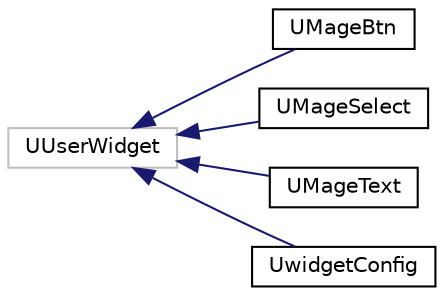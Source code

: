 digraph "Graphical Class Hierarchy"
{
 // LATEX_PDF_SIZE
  edge [fontname="Helvetica",fontsize="10",labelfontname="Helvetica",labelfontsize="10"];
  node [fontname="Helvetica",fontsize="10",shape=record];
  rankdir="LR";
  Node25 [label="UUserWidget",height=0.2,width=0.4,color="grey75", fillcolor="white", style="filled",tooltip=" "];
  Node25 -> Node0 [dir="back",color="midnightblue",fontsize="10",style="solid",fontname="Helvetica"];
  Node0 [label="UMageBtn",height=0.2,width=0.4,color="black", fillcolor="white", style="filled",URL="$class_u_mage_btn.html",tooltip=" "];
  Node25 -> Node27 [dir="back",color="midnightblue",fontsize="10",style="solid",fontname="Helvetica"];
  Node27 [label="UMageSelect",height=0.2,width=0.4,color="black", fillcolor="white", style="filled",URL="$class_u_mage_select.html",tooltip=" "];
  Node25 -> Node28 [dir="back",color="midnightblue",fontsize="10",style="solid",fontname="Helvetica"];
  Node28 [label="UMageText",height=0.2,width=0.4,color="black", fillcolor="white", style="filled",URL="$class_u_mage_text.html",tooltip=" "];
  Node25 -> Node29 [dir="back",color="midnightblue",fontsize="10",style="solid",fontname="Helvetica"];
  Node29 [label="UwidgetConfig",height=0.2,width=0.4,color="black", fillcolor="white", style="filled",URL="$class_uwidget_config.html",tooltip=" "];
}
